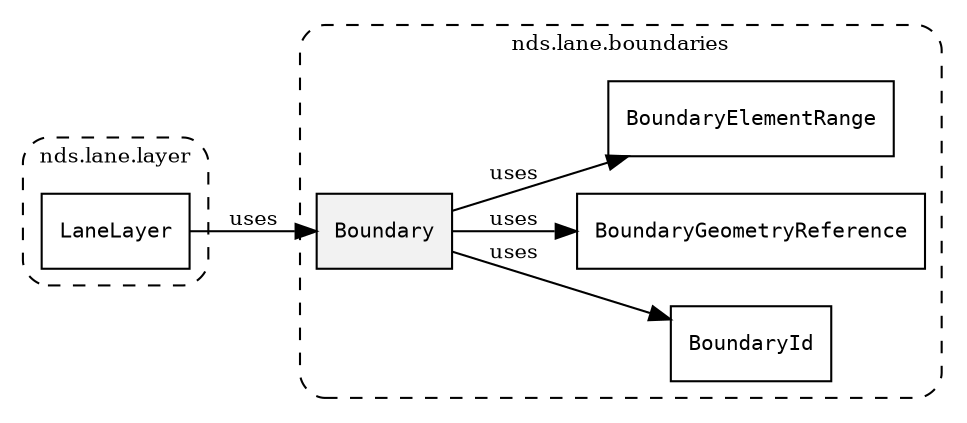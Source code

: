 /**
 * This dot file creates symbol collaboration diagram for Boundary.
 */
digraph ZSERIO
{
    node [shape=box, fontsize=10];
    rankdir="LR";
    fontsize=10;
    tooltip="Boundary collaboration diagram";

    subgraph "cluster_nds.lane.boundaries"
    {
        style="dashed, rounded";
        label="nds.lane.boundaries";
        tooltip="Package nds.lane.boundaries";
        href="../../../content/packages/nds.lane.boundaries.html#Package-nds-lane-boundaries";
        target="_parent";

        "Boundary" [style="filled", fillcolor="#0000000D", target="_parent", label=<<font face="monospace"><table align="center" border="0" cellspacing="0" cellpadding="0"><tr><td href="../../../content/packages/nds.lane.boundaries.html#Structure-Boundary" title="Structure defined in nds.lane.boundaries">Boundary</td></tr></table></font>>];
        "BoundaryId" [target="_parent", label=<<font face="monospace"><table align="center" border="0" cellspacing="0" cellpadding="0"><tr><td href="../../../content/packages/nds.lane.boundaries.html#Subtype-BoundaryId" title="Subtype defined in nds.lane.boundaries">BoundaryId</td></tr></table></font>>];
        "BoundaryGeometryReference" [target="_parent", label=<<font face="monospace"><table align="center" border="0" cellspacing="0" cellpadding="0"><tr><td href="../../../content/packages/nds.lane.boundaries.html#Subtype-BoundaryGeometryReference" title="Subtype defined in nds.lane.boundaries">BoundaryGeometryReference</td></tr></table></font>>];
        "BoundaryElementRange" [target="_parent", label=<<font face="monospace"><table align="center" border="0" cellspacing="0" cellpadding="0"><tr><td href="../../../content/packages/nds.lane.boundaries.html#Structure-BoundaryElementRange" title="Structure defined in nds.lane.boundaries">BoundaryElementRange</td></tr></table></font>>];
    }

    subgraph "cluster_nds.lane.layer"
    {
        style="dashed, rounded";
        label="nds.lane.layer";
        tooltip="Package nds.lane.layer";
        href="../../../content/packages/nds.lane.layer.html#Package-nds-lane-layer";
        target="_parent";

        "LaneLayer" [target="_parent", label=<<font face="monospace"><table align="center" border="0" cellspacing="0" cellpadding="0"><tr><td href="../../../content/packages/nds.lane.layer.html#Structure-LaneLayer" title="Structure defined in nds.lane.layer">LaneLayer</td></tr></table></font>>];
    }

    "Boundary" -> "BoundaryId" [label="uses", fontsize=10];
    "Boundary" -> "BoundaryGeometryReference" [label="uses", fontsize=10];
    "Boundary" -> "BoundaryElementRange" [label="uses", fontsize=10];
    "LaneLayer" -> "Boundary" [label="uses", fontsize=10];
}

